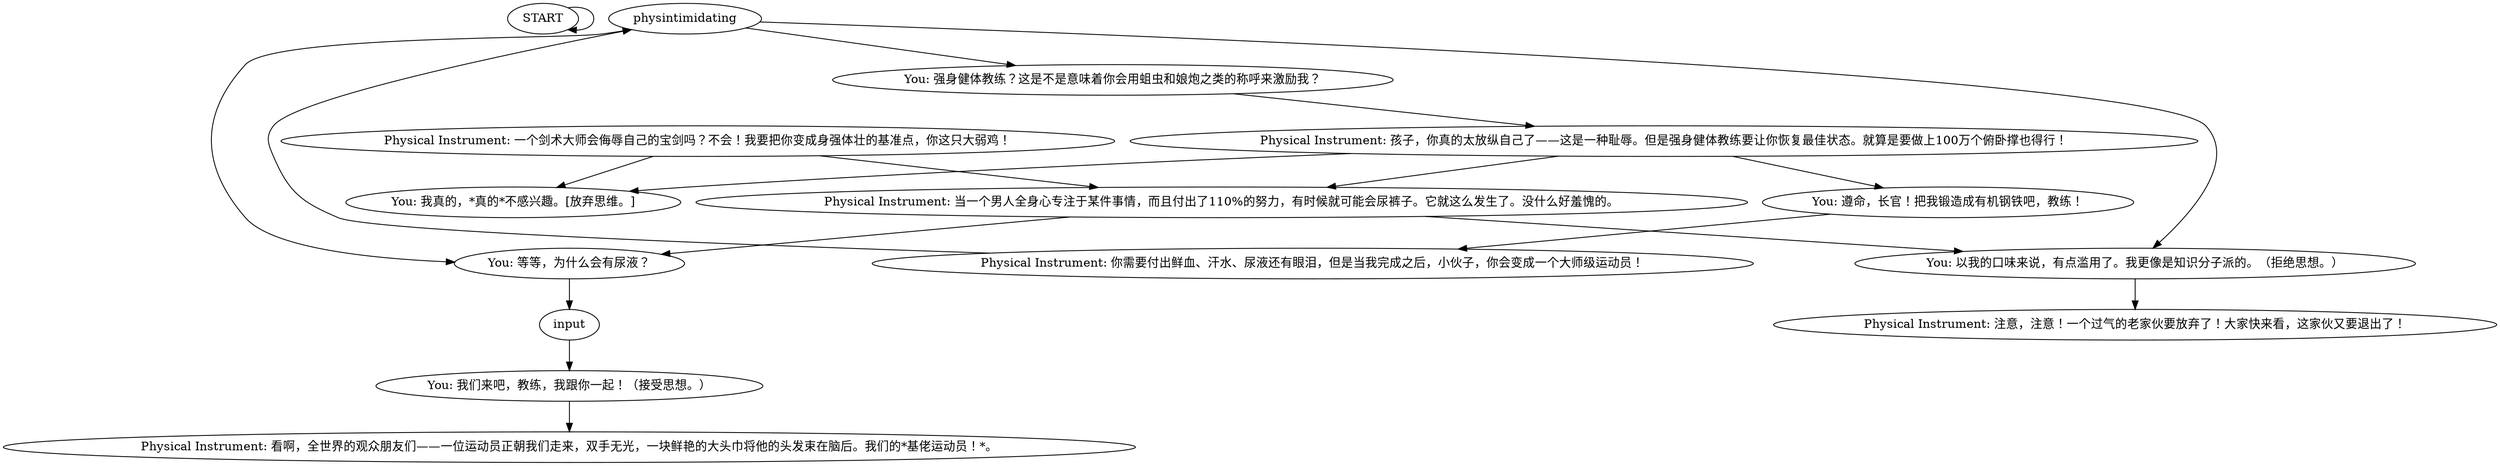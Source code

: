 # THOUGHT / COACH PHYSICAL INSTRUMENT
# Physical Instrument is really adamant about yelling at you. something-something triggers the thought
# ==================================================
digraph G {
	  0 [label="START"];
	  1 [label="input"];
	  2 [label="Physical Instrument: 当一个男人全身心专注于某件事情，而且付出了110%的努力，有时候就可能会尿裤子。它就这么发生了。没什么好羞愧的。"];
	  3 [label="You: 遵命，长官！把我锻造成有机钢铁吧，教练！"];
	  4 [label="You: 强身健体教练？这是不是意味着你会用蛆虫和娘炮之类的称呼来激励我？"];
	  5 [label="You: 等等，为什么会有尿液？"];
	  6 [label="You: 我们来吧，教练，我跟你一起！（接受思想。）"];
	  7 [label="Physical Instrument: 孩子，你真的太放纵自己了——这是一种耻辱。但是强身健体教练要让你恢复最佳状态。就算是要做上100万个俯卧撑也得行！"];
	  8 [label="Physical Instrument: 一个剑术大师会侮辱自己的宝剑吗？不会！我要把你变成身强体壮的基准点，你这只大弱鸡！"];
	  9 [label="You: 我真的，*真的*不感兴趣。[放弃思维。]"];
	  10 [label="Physical Instrument: 注意，注意！一个过气的老家伙要放弃了！大家快来看，这家伙又要退出了！"];
	  11 [label="Physical Instrument: 看啊，全世界的观众朋友们——一位运动员正朝我们走来，双手无光，一块鲜艳的大头巾将他的头发束在脑后。我们的*基佬运动员！*。"];
	  12 [label="You: 以我的口味来说，有点滥用了。我更像是知识分子派的。（拒绝思想。）"];
	  13 [label="physintimidating"];
	  14 [label="Physical Instrument: 你需要付出鲜血、汗水、尿液还有眼泪，但是当我完成之后，小伙子，你会变成一个大师级运动员！"];
	  0 -> 0
	  1 -> 6
	  2 -> 12
	  2 -> 5
	  3 -> 14
	  4 -> 7
	  5 -> 1
	  6 -> 11
	  7 -> 9
	  7 -> 2
	  7 -> 3
	  8 -> 9
	  8 -> 2
	  12 -> 10
	  13 -> 12
	  13 -> 4
	  13 -> 5
	  14 -> 13
}

